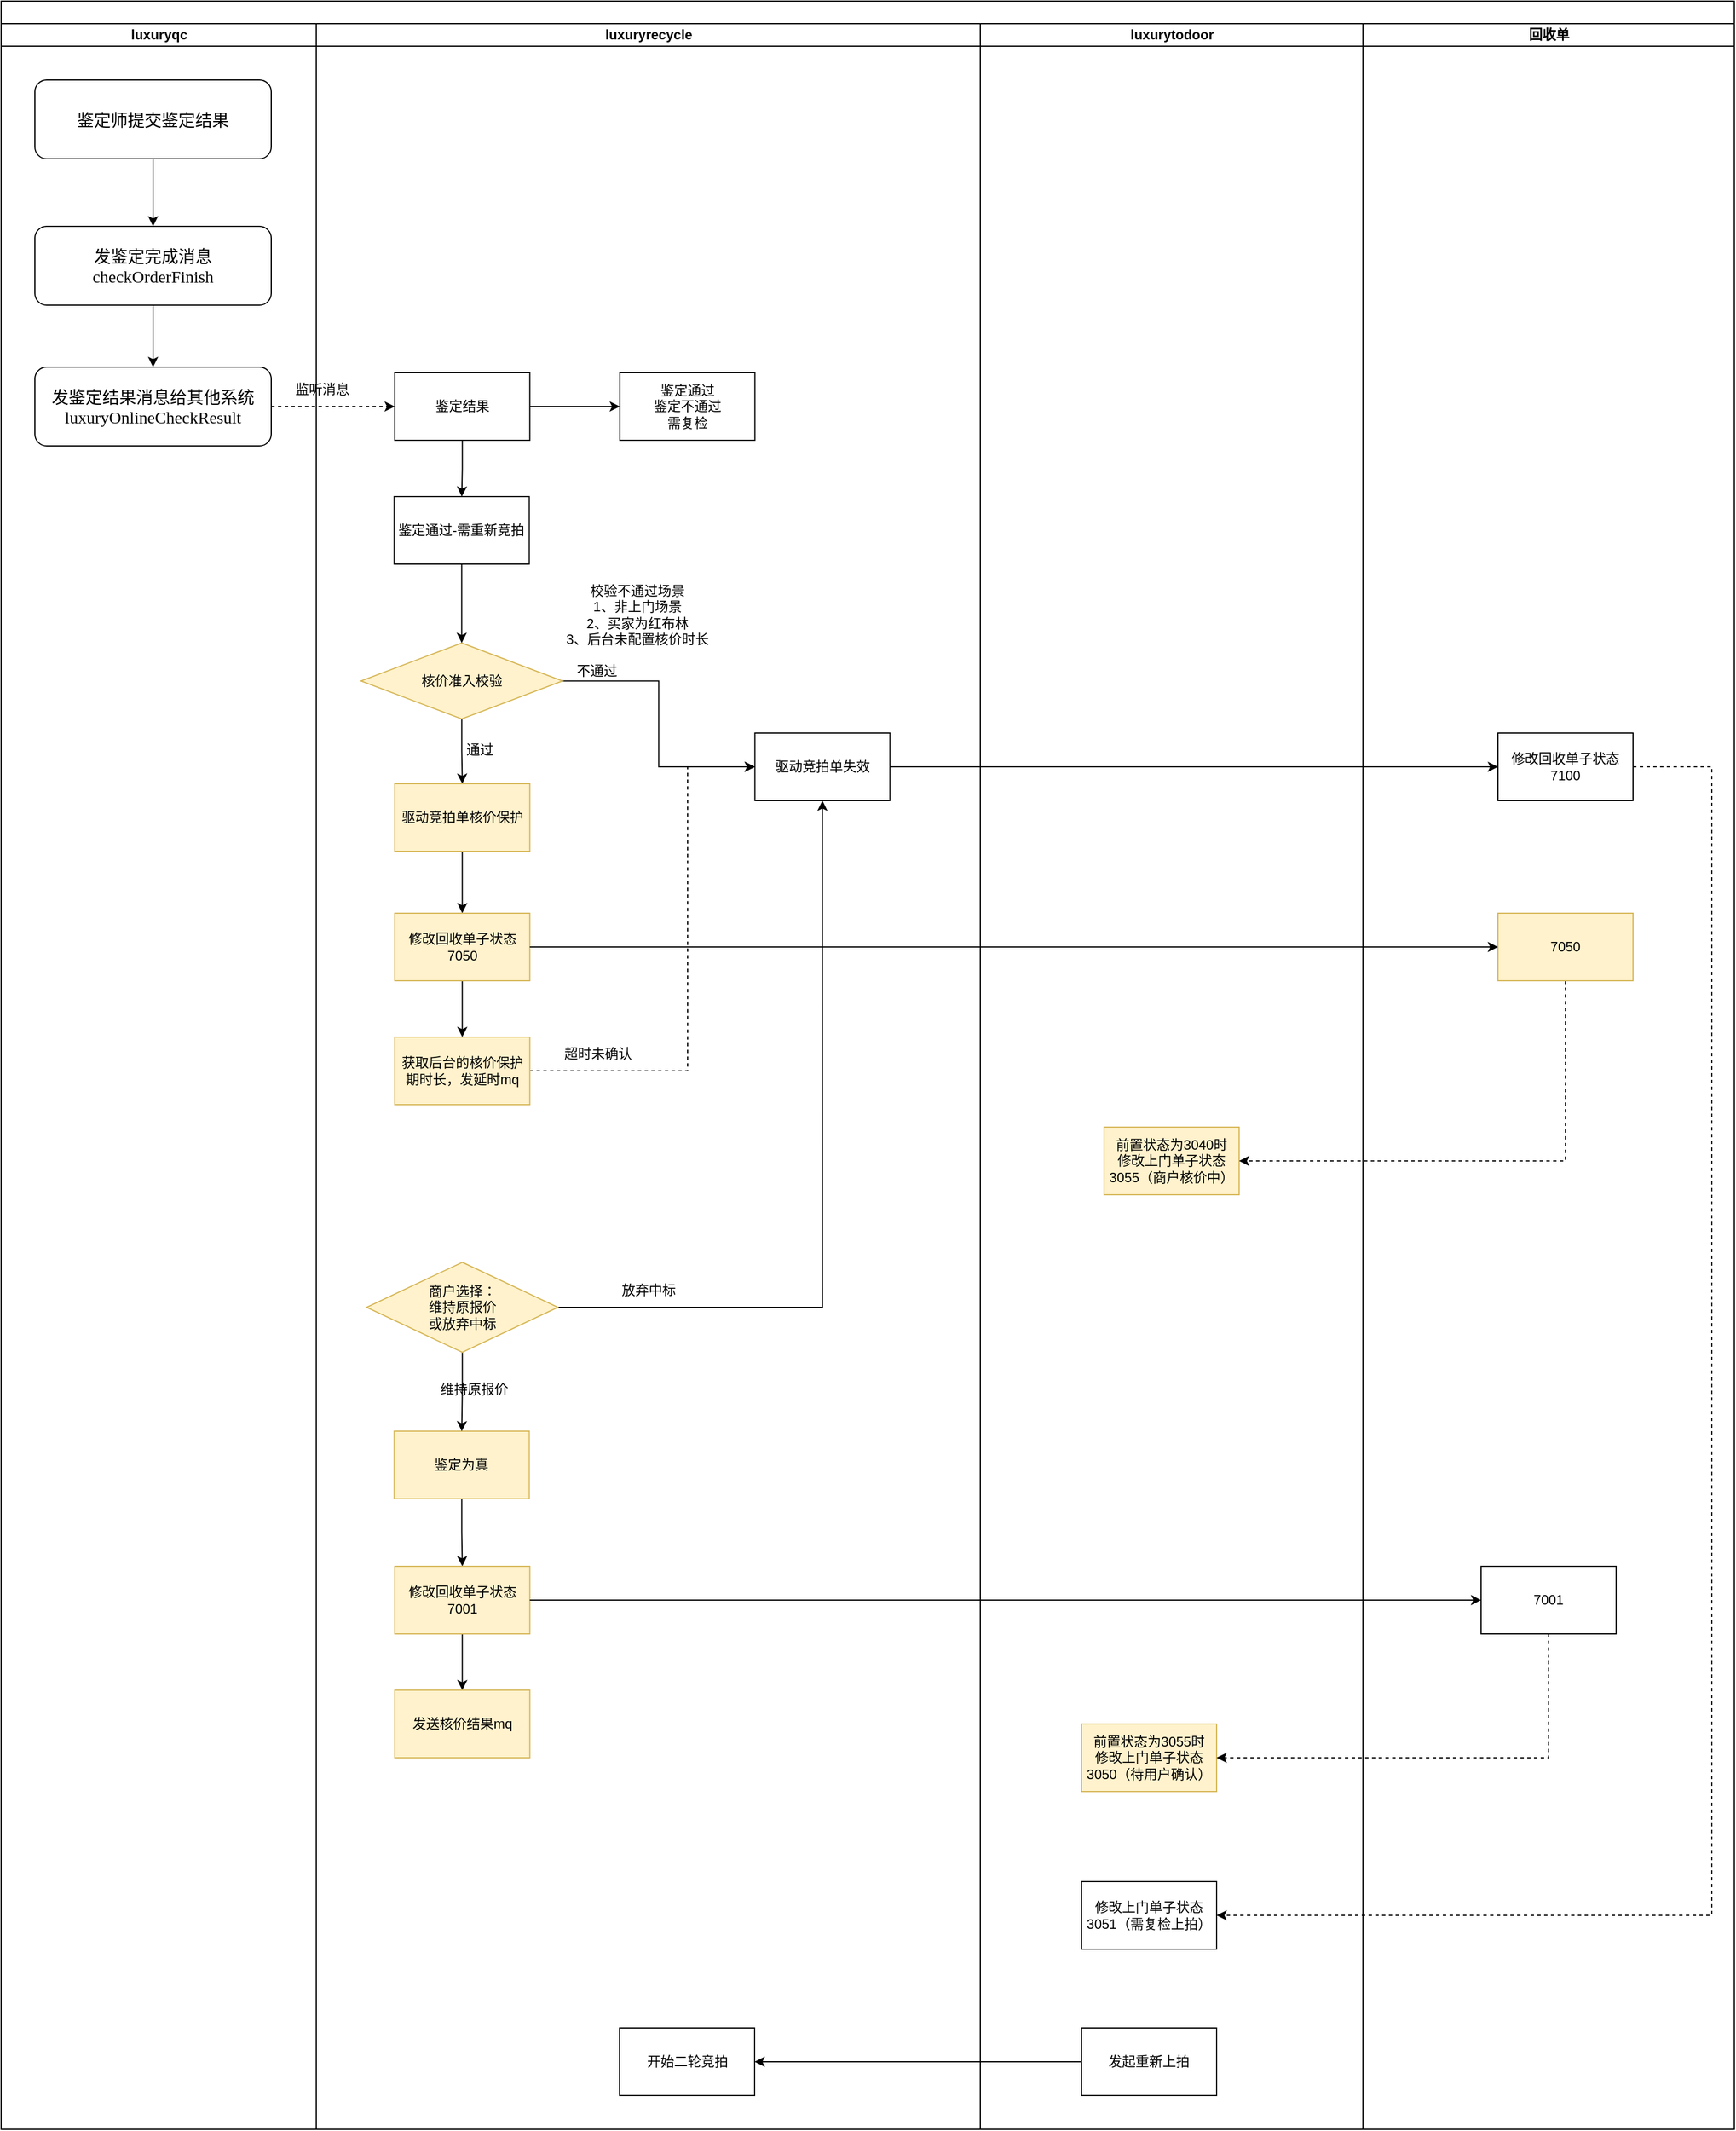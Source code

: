 <mxfile version="28.0.7">
  <diagram name="Page-1" id="74e2e168-ea6b-b213-b513-2b3c1d86103e">
    <mxGraphModel dx="4665" dy="1915" grid="1" gridSize="10" guides="1" tooltips="1" connect="1" arrows="1" fold="1" page="1" pageScale="1" pageWidth="1100" pageHeight="850" background="none" math="0" shadow="0">
      <root>
        <mxCell id="0" />
        <mxCell id="1" parent="0" />
        <mxCell id="77e6c97f196da883-1" value="" style="swimlane;html=1;childLayout=stackLayout;startSize=20;rounded=0;shadow=0;labelBackgroundColor=none;strokeWidth=1;fontFamily=Verdana;fontSize=8;align=center;" parent="1" vertex="1">
          <mxGeometry x="-130" y="30" width="1540" height="1890" as="geometry">
            <mxRectangle x="70" y="40" width="50" height="40" as="alternateBounds" />
          </mxGeometry>
        </mxCell>
        <mxCell id="CgRAZQXpNbJPGQv4JTm6-5" value="luxuryqc" style="swimlane;html=1;startSize=20;" parent="77e6c97f196da883-1" vertex="1">
          <mxGeometry y="20" width="280" height="1870" as="geometry" />
        </mxCell>
        <mxCell id="CgRAZQXpNbJPGQv4JTm6-13" value="" style="edgeStyle=orthogonalEdgeStyle;rounded=0;orthogonalLoop=1;jettySize=auto;html=1;" parent="CgRAZQXpNbJPGQv4JTm6-5" source="CgRAZQXpNbJPGQv4JTm6-8" target="CgRAZQXpNbJPGQv4JTm6-12" edge="1">
          <mxGeometry relative="1" as="geometry" />
        </mxCell>
        <mxCell id="CgRAZQXpNbJPGQv4JTm6-8" value="&lt;font style=&quot;font-size: 15px;&quot; face=&quot;Comic Sans MS&quot;&gt;鉴定师提交鉴定结果&lt;/font&gt;" style="rounded=1;whiteSpace=wrap;html=1;shadow=0;labelBackgroundColor=none;strokeWidth=1;fontFamily=Verdana;fontSize=8;align=center;" parent="CgRAZQXpNbJPGQv4JTm6-5" vertex="1">
          <mxGeometry x="30" y="50" width="210" height="70" as="geometry" />
        </mxCell>
        <mxCell id="CgRAZQXpNbJPGQv4JTm6-15" value="" style="edgeStyle=orthogonalEdgeStyle;rounded=0;orthogonalLoop=1;jettySize=auto;html=1;" parent="CgRAZQXpNbJPGQv4JTm6-5" source="CgRAZQXpNbJPGQv4JTm6-12" target="CgRAZQXpNbJPGQv4JTm6-14" edge="1">
          <mxGeometry relative="1" as="geometry" />
        </mxCell>
        <mxCell id="CgRAZQXpNbJPGQv4JTm6-12" value="&lt;font face=&quot;Comic Sans MS&quot;&gt;&lt;span style=&quot;font-size: 15px;&quot;&gt;发鉴定完成消息&lt;/span&gt;&lt;br&gt;&lt;span style=&quot;font-size: 15px;&quot;&gt;checkOrderFinish&lt;/span&gt;&lt;/font&gt;" style="rounded=1;whiteSpace=wrap;html=1;shadow=0;labelBackgroundColor=none;strokeWidth=1;fontFamily=Verdana;fontSize=8;align=center;" parent="CgRAZQXpNbJPGQv4JTm6-5" vertex="1">
          <mxGeometry x="30" y="180" width="210" height="70" as="geometry" />
        </mxCell>
        <mxCell id="CgRAZQXpNbJPGQv4JTm6-14" value="&lt;font face=&quot;Comic Sans MS&quot;&gt;&lt;span style=&quot;font-size: 15px;&quot;&gt;发鉴定结果消息给其他系统&lt;/span&gt;&lt;br&gt;&lt;span style=&quot;font-size: 15px;&quot;&gt;luxuryOnlineCheckResult&lt;/span&gt;&lt;/font&gt;" style="rounded=1;whiteSpace=wrap;html=1;shadow=0;labelBackgroundColor=none;strokeWidth=1;fontFamily=Verdana;fontSize=8;align=center;" parent="CgRAZQXpNbJPGQv4JTm6-5" vertex="1">
          <mxGeometry x="30" y="305" width="210" height="70" as="geometry" />
        </mxCell>
        <mxCell id="CgRAZQXpNbJPGQv4JTm6-4" value="luxuryrecycle" style="swimlane;html=1;startSize=20;" parent="77e6c97f196da883-1" vertex="1">
          <mxGeometry x="280" y="20" width="590" height="1870" as="geometry" />
        </mxCell>
        <mxCell id="CgRAZQXpNbJPGQv4JTm6-19" value="监听消息" style="text;html=1;align=center;verticalAlign=middle;resizable=0;points=[];autosize=1;strokeColor=none;fillColor=none;" parent="CgRAZQXpNbJPGQv4JTm6-4" vertex="1">
          <mxGeometry x="-30" y="310" width="70" height="30" as="geometry" />
        </mxCell>
        <mxCell id="QjMtK4b4pwI7S80n8QTU-24" style="edgeStyle=orthogonalEdgeStyle;rounded=0;orthogonalLoop=1;jettySize=auto;html=1;entryX=0;entryY=0.5;entryDx=0;entryDy=0;" parent="CgRAZQXpNbJPGQv4JTm6-4" source="CgRAZQXpNbJPGQv4JTm6-45" target="QjMtK4b4pwI7S80n8QTU-16" edge="1">
          <mxGeometry relative="1" as="geometry" />
        </mxCell>
        <mxCell id="-saduOvqw4z9s9LTAYkn-4" value="" style="edgeStyle=orthogonalEdgeStyle;rounded=0;orthogonalLoop=1;jettySize=auto;html=1;" parent="CgRAZQXpNbJPGQv4JTm6-4" source="CgRAZQXpNbJPGQv4JTm6-45" target="-saduOvqw4z9s9LTAYkn-3" edge="1">
          <mxGeometry relative="1" as="geometry" />
        </mxCell>
        <mxCell id="CgRAZQXpNbJPGQv4JTm6-45" value="核价准入校验" style="rhombus;whiteSpace=wrap;html=1;fillColor=#fff2cc;strokeColor=#d6b656;" parent="CgRAZQXpNbJPGQv4JTm6-4" vertex="1">
          <mxGeometry x="39.75" y="550" width="179" height="67.5" as="geometry" />
        </mxCell>
        <mxCell id="CgRAZQXpNbJPGQv4JTm6-98" value="超时未确认" style="text;html=1;align=center;verticalAlign=middle;resizable=0;points=[];autosize=1;strokeColor=none;fillColor=none;" parent="CgRAZQXpNbJPGQv4JTm6-4" vertex="1">
          <mxGeometry x="210" y="900" width="80" height="30" as="geometry" />
        </mxCell>
        <mxCell id="QjMtK4b4pwI7S80n8QTU-6" value="" style="edgeStyle=orthogonalEdgeStyle;rounded=0;orthogonalLoop=1;jettySize=auto;html=1;" parent="CgRAZQXpNbJPGQv4JTm6-4" source="QjMtK4b4pwI7S80n8QTU-1" target="QjMtK4b4pwI7S80n8QTU-5" edge="1">
          <mxGeometry relative="1" as="geometry" />
        </mxCell>
        <mxCell id="QjMtK4b4pwI7S80n8QTU-8" value="" style="edgeStyle=orthogonalEdgeStyle;rounded=0;orthogonalLoop=1;jettySize=auto;html=1;" parent="CgRAZQXpNbJPGQv4JTm6-4" source="QjMtK4b4pwI7S80n8QTU-1" target="QjMtK4b4pwI7S80n8QTU-7" edge="1">
          <mxGeometry relative="1" as="geometry" />
        </mxCell>
        <mxCell id="QjMtK4b4pwI7S80n8QTU-1" value="鉴定结果" style="whiteSpace=wrap;html=1;" parent="CgRAZQXpNbJPGQv4JTm6-4" vertex="1">
          <mxGeometry x="69.75" y="310" width="120" height="60" as="geometry" />
        </mxCell>
        <mxCell id="QjMtK4b4pwI7S80n8QTU-5" value="鉴定通过&lt;br&gt;鉴定不通过&lt;br&gt;需复检" style="whiteSpace=wrap;html=1;" parent="CgRAZQXpNbJPGQv4JTm6-4" vertex="1">
          <mxGeometry x="269.75" y="310" width="120" height="60" as="geometry" />
        </mxCell>
        <mxCell id="QjMtK4b4pwI7S80n8QTU-12" value="" style="edgeStyle=orthogonalEdgeStyle;rounded=0;orthogonalLoop=1;jettySize=auto;html=1;" parent="CgRAZQXpNbJPGQv4JTm6-4" source="QjMtK4b4pwI7S80n8QTU-7" target="CgRAZQXpNbJPGQv4JTm6-45" edge="1">
          <mxGeometry relative="1" as="geometry" />
        </mxCell>
        <mxCell id="QjMtK4b4pwI7S80n8QTU-7" value="鉴定通过-需重新竞拍" style="whiteSpace=wrap;html=1;" parent="CgRAZQXpNbJPGQv4JTm6-4" vertex="1">
          <mxGeometry x="69.25" y="420" width="120" height="60" as="geometry" />
        </mxCell>
        <mxCell id="QjMtK4b4pwI7S80n8QTU-11" value="不通过" style="text;html=1;align=center;verticalAlign=middle;resizable=0;points=[];autosize=1;strokeColor=none;fillColor=none;" parent="CgRAZQXpNbJPGQv4JTm6-4" vertex="1">
          <mxGeometry x="218.75" y="560" width="60" height="30" as="geometry" />
        </mxCell>
        <mxCell id="QjMtK4b4pwI7S80n8QTU-16" value="驱动竞拍单失效" style="whiteSpace=wrap;html=1;" parent="CgRAZQXpNbJPGQv4JTm6-4" vertex="1">
          <mxGeometry x="389.75" y="630" width="120" height="60" as="geometry" />
        </mxCell>
        <mxCell id="QjMtK4b4pwI7S80n8QTU-36" style="edgeStyle=orthogonalEdgeStyle;rounded=0;orthogonalLoop=1;jettySize=auto;html=1;entryX=0.5;entryY=1;entryDx=0;entryDy=0;exitX=1;exitY=0.5;exitDx=0;exitDy=0;" parent="CgRAZQXpNbJPGQv4JTm6-4" source="qKH2_BOYYmLdANCKaPFQ-11" target="QjMtK4b4pwI7S80n8QTU-16" edge="1">
          <mxGeometry relative="1" as="geometry">
            <mxPoint x="411.25" y="1400" as="sourcePoint" />
          </mxGeometry>
        </mxCell>
        <mxCell id="qKH2_BOYYmLdANCKaPFQ-7" value="" style="edgeStyle=orthogonalEdgeStyle;rounded=0;orthogonalLoop=1;jettySize=auto;html=1;" edge="1" parent="CgRAZQXpNbJPGQv4JTm6-4" source="QjMtK4b4pwI7S80n8QTU-25" target="qKH2_BOYYmLdANCKaPFQ-6">
          <mxGeometry relative="1" as="geometry" />
        </mxCell>
        <mxCell id="QjMtK4b4pwI7S80n8QTU-25" value="鉴定为真" style="whiteSpace=wrap;html=1;fillColor=#fff2cc;strokeColor=#d6b656;" parent="CgRAZQXpNbJPGQv4JTm6-4" vertex="1">
          <mxGeometry x="69.25" y="1250" width="120" height="60" as="geometry" />
        </mxCell>
        <mxCell id="QjMtK4b4pwI7S80n8QTU-37" value="放弃中标" style="text;html=1;align=center;verticalAlign=middle;resizable=0;points=[];autosize=1;strokeColor=none;fillColor=none;" parent="CgRAZQXpNbJPGQv4JTm6-4" vertex="1">
          <mxGeometry x="260" y="1110" width="70" height="30" as="geometry" />
        </mxCell>
        <mxCell id="-saduOvqw4z9s9LTAYkn-21" value="" style="edgeStyle=orthogonalEdgeStyle;rounded=0;orthogonalLoop=1;jettySize=auto;html=1;" parent="CgRAZQXpNbJPGQv4JTm6-4" source="-saduOvqw4z9s9LTAYkn-3" target="-saduOvqw4z9s9LTAYkn-20" edge="1">
          <mxGeometry relative="1" as="geometry" />
        </mxCell>
        <mxCell id="-saduOvqw4z9s9LTAYkn-3" value="驱动竞拍单核价保护" style="whiteSpace=wrap;html=1;fillColor=#fff2cc;strokeColor=#d6b656;" parent="CgRAZQXpNbJPGQv4JTm6-4" vertex="1">
          <mxGeometry x="69.75" y="675" width="120" height="60" as="geometry" />
        </mxCell>
        <mxCell id="-saduOvqw4z9s9LTAYkn-5" value="通过" style="text;html=1;align=center;verticalAlign=middle;resizable=0;points=[];autosize=1;strokeColor=none;fillColor=none;" parent="CgRAZQXpNbJPGQv4JTm6-4" vertex="1">
          <mxGeometry x="120" y="630" width="50" height="30" as="geometry" />
        </mxCell>
        <mxCell id="qKH2_BOYYmLdANCKaPFQ-4" value="" style="edgeStyle=orthogonalEdgeStyle;rounded=0;orthogonalLoop=1;jettySize=auto;html=1;" edge="1" parent="CgRAZQXpNbJPGQv4JTm6-4" source="-saduOvqw4z9s9LTAYkn-20" target="qKH2_BOYYmLdANCKaPFQ-2">
          <mxGeometry relative="1" as="geometry" />
        </mxCell>
        <mxCell id="-saduOvqw4z9s9LTAYkn-20" value="修改回收单子状态&lt;br&gt;7050" style="whiteSpace=wrap;html=1;fillColor=#fff2cc;strokeColor=#d6b656;" parent="CgRAZQXpNbJPGQv4JTm6-4" vertex="1">
          <mxGeometry x="69.75" y="790" width="120" height="60" as="geometry" />
        </mxCell>
        <mxCell id="qKH2_BOYYmLdANCKaPFQ-1" value="校验不通过场景&lt;br&gt;1、非上门场景&lt;br&gt;2、买家为红布林&lt;br&gt;3、后台未配置核价时长" style="text;html=1;align=center;verticalAlign=middle;resizable=0;points=[];autosize=1;strokeColor=none;fillColor=none;" vertex="1" parent="CgRAZQXpNbJPGQv4JTm6-4">
          <mxGeometry x="210" y="490" width="150" height="70" as="geometry" />
        </mxCell>
        <mxCell id="qKH2_BOYYmLdANCKaPFQ-3" style="edgeStyle=orthogonalEdgeStyle;rounded=0;orthogonalLoop=1;jettySize=auto;html=1;entryX=0;entryY=0.5;entryDx=0;entryDy=0;dashed=1;" edge="1" parent="CgRAZQXpNbJPGQv4JTm6-4" source="qKH2_BOYYmLdANCKaPFQ-2" target="QjMtK4b4pwI7S80n8QTU-16">
          <mxGeometry relative="1" as="geometry">
            <Array as="points">
              <mxPoint x="330" y="930" />
              <mxPoint x="330" y="660" />
            </Array>
          </mxGeometry>
        </mxCell>
        <mxCell id="qKH2_BOYYmLdANCKaPFQ-2" value="获取后台的核价保护期时长，发延时mq" style="whiteSpace=wrap;html=1;fillColor=#fff2cc;strokeColor=#d6b656;" vertex="1" parent="CgRAZQXpNbJPGQv4JTm6-4">
          <mxGeometry x="69.75" y="900" width="120" height="60" as="geometry" />
        </mxCell>
        <mxCell id="qKH2_BOYYmLdANCKaPFQ-15" value="" style="edgeStyle=orthogonalEdgeStyle;rounded=0;orthogonalLoop=1;jettySize=auto;html=1;" edge="1" parent="CgRAZQXpNbJPGQv4JTm6-4" source="qKH2_BOYYmLdANCKaPFQ-6" target="qKH2_BOYYmLdANCKaPFQ-14">
          <mxGeometry relative="1" as="geometry" />
        </mxCell>
        <mxCell id="qKH2_BOYYmLdANCKaPFQ-6" value="修改回收单子状态&lt;br&gt;7001" style="whiteSpace=wrap;html=1;fillColor=#fff2cc;strokeColor=#d6b656;" vertex="1" parent="CgRAZQXpNbJPGQv4JTm6-4">
          <mxGeometry x="69.76" y="1370" width="120" height="60" as="geometry" />
        </mxCell>
        <mxCell id="qKH2_BOYYmLdANCKaPFQ-12" value="" style="edgeStyle=orthogonalEdgeStyle;rounded=0;orthogonalLoop=1;jettySize=auto;html=1;" edge="1" parent="CgRAZQXpNbJPGQv4JTm6-4" source="qKH2_BOYYmLdANCKaPFQ-11" target="QjMtK4b4pwI7S80n8QTU-25">
          <mxGeometry relative="1" as="geometry" />
        </mxCell>
        <mxCell id="qKH2_BOYYmLdANCKaPFQ-11" value="商户选择：&lt;br&gt;维持原报价&lt;div&gt;或&lt;span style=&quot;background-color: transparent; color: light-dark(rgb(0, 0, 0), rgb(255, 255, 255));&quot;&gt;放弃中标&lt;/span&gt;&lt;/div&gt;" style="rhombus;whiteSpace=wrap;html=1;fillColor=#fff2cc;strokeColor=#d6b656;" vertex="1" parent="CgRAZQXpNbJPGQv4JTm6-4">
          <mxGeometry x="44.76" y="1100" width="170" height="80" as="geometry" />
        </mxCell>
        <mxCell id="qKH2_BOYYmLdANCKaPFQ-14" value="发送核价结果mq" style="whiteSpace=wrap;html=1;fillColor=#fff2cc;strokeColor=#d6b656;" vertex="1" parent="CgRAZQXpNbJPGQv4JTm6-4">
          <mxGeometry x="69.76" y="1480" width="120" height="60" as="geometry" />
        </mxCell>
        <mxCell id="77e6c97f196da883-2" value="luxurytodoor" style="swimlane;html=1;startSize=20;" parent="77e6c97f196da883-1" vertex="1">
          <mxGeometry x="870" y="20" width="340" height="1870" as="geometry" />
        </mxCell>
        <mxCell id="-saduOvqw4z9s9LTAYkn-12" value="修改上门单子状态&lt;br&gt;3051（需复检上拍）" style="whiteSpace=wrap;html=1;" parent="77e6c97f196da883-2" vertex="1">
          <mxGeometry x="90" y="1650" width="120" height="60" as="geometry" />
        </mxCell>
        <mxCell id="-saduOvqw4z9s9LTAYkn-14" value="前置状态为3040时&lt;br&gt;修改上门单子状态&lt;br&gt;3055（商户核价中）" style="whiteSpace=wrap;html=1;fillColor=#fff2cc;strokeColor=#d6b656;" parent="77e6c97f196da883-2" vertex="1">
          <mxGeometry x="110" y="980" width="120" height="60" as="geometry" />
        </mxCell>
        <mxCell id="CgRAZQXpNbJPGQv4JTm6-43" value="开始二轮竞拍" style="whiteSpace=wrap;html=1;" parent="77e6c97f196da883-2" vertex="1">
          <mxGeometry x="-320.5" y="1780" width="120" height="60" as="geometry" />
        </mxCell>
        <mxCell id="CgRAZQXpNbJPGQv4JTm6-38" value="发起重新上拍" style="whiteSpace=wrap;html=1;" parent="77e6c97f196da883-2" vertex="1">
          <mxGeometry x="90.0" y="1780" width="120" height="60" as="geometry" />
        </mxCell>
        <mxCell id="CgRAZQXpNbJPGQv4JTm6-44" style="edgeStyle=orthogonalEdgeStyle;rounded=0;orthogonalLoop=1;jettySize=auto;html=1;" parent="77e6c97f196da883-2" source="CgRAZQXpNbJPGQv4JTm6-38" target="CgRAZQXpNbJPGQv4JTm6-43" edge="1">
          <mxGeometry relative="1" as="geometry" />
        </mxCell>
        <mxCell id="77e6c97f196da883-33" style="edgeStyle=orthogonalEdgeStyle;rounded=1;html=1;labelBackgroundColor=none;startArrow=none;startFill=0;startSize=5;endArrow=classicThin;endFill=1;endSize=5;jettySize=auto;orthogonalLoop=1;strokeWidth=1;fontFamily=Verdana;fontSize=8" parent="77e6c97f196da883-1" edge="1">
          <mxGeometry relative="1" as="geometry" />
        </mxCell>
        <mxCell id="77e6c97f196da883-39" style="edgeStyle=orthogonalEdgeStyle;rounded=1;html=1;labelBackgroundColor=none;startArrow=none;startFill=0;startSize=5;endArrow=classicThin;endFill=1;endSize=5;jettySize=auto;orthogonalLoop=1;strokeWidth=1;fontFamily=Verdana;fontSize=8" parent="77e6c97f196da883-1" edge="1">
          <mxGeometry relative="1" as="geometry" />
        </mxCell>
        <mxCell id="77e6c97f196da883-40" style="edgeStyle=orthogonalEdgeStyle;rounded=1;html=1;labelBackgroundColor=none;startArrow=none;startFill=0;startSize=5;endArrow=classicThin;endFill=1;endSize=5;jettySize=auto;orthogonalLoop=1;strokeWidth=1;fontFamily=Verdana;fontSize=8" parent="77e6c97f196da883-1" edge="1">
          <mxGeometry relative="1" as="geometry">
            <mxPoint x="830" y="690" as="targetPoint" />
          </mxGeometry>
        </mxCell>
        <mxCell id="107ba76e4e335f99-1" style="edgeStyle=orthogonalEdgeStyle;rounded=1;html=1;labelBackgroundColor=none;startArrow=none;startFill=0;startSize=5;endArrow=classicThin;endFill=1;endSize=5;jettySize=auto;orthogonalLoop=1;strokeWidth=1;fontFamily=Verdana;fontSize=8" parent="77e6c97f196da883-1" edge="1">
          <mxGeometry relative="1" as="geometry" />
        </mxCell>
        <mxCell id="107ba76e4e335f99-2" style="edgeStyle=orthogonalEdgeStyle;rounded=1;html=1;labelBackgroundColor=none;startArrow=none;startFill=0;startSize=5;endArrow=classicThin;endFill=1;endSize=5;jettySize=auto;orthogonalLoop=1;strokeWidth=1;fontFamily=Verdana;fontSize=8" parent="77e6c97f196da883-1" edge="1">
          <mxGeometry relative="1" as="geometry">
            <Array as="points">
              <mxPoint x="660" y="610" />
              <mxPoint x="660" y="550" />
              <mxPoint x="400" y="550" />
            </Array>
          </mxGeometry>
        </mxCell>
        <mxCell id="107ba76e4e335f99-3" style="edgeStyle=orthogonalEdgeStyle;rounded=1;html=1;labelBackgroundColor=none;startArrow=none;startFill=0;startSize=5;endArrow=classicThin;endFill=1;endSize=5;jettySize=auto;orthogonalLoop=1;strokeColor=#000000;strokeWidth=1;fontFamily=Verdana;fontSize=8;fontColor=#000000;" parent="77e6c97f196da883-1" edge="1">
          <mxGeometry relative="1" as="geometry" />
        </mxCell>
        <mxCell id="107ba76e4e335f99-6" style="edgeStyle=orthogonalEdgeStyle;rounded=1;html=1;labelBackgroundColor=none;startArrow=none;startFill=0;startSize=5;endArrow=classicThin;endFill=1;endSize=5;jettySize=auto;orthogonalLoop=1;strokeWidth=1;fontFamily=Verdana;fontSize=8" parent="77e6c97f196da883-1" edge="1">
          <mxGeometry relative="1" as="geometry" />
        </mxCell>
        <mxCell id="QjMtK4b4pwI7S80n8QTU-2" style="edgeStyle=orthogonalEdgeStyle;rounded=0;orthogonalLoop=1;jettySize=auto;html=1;exitX=1;exitY=0.5;exitDx=0;exitDy=0;entryX=0;entryY=0.5;entryDx=0;entryDy=0;dashed=1;" parent="77e6c97f196da883-1" source="CgRAZQXpNbJPGQv4JTm6-14" target="QjMtK4b4pwI7S80n8QTU-1" edge="1">
          <mxGeometry relative="1" as="geometry" />
        </mxCell>
        <mxCell id="QjMtK4b4pwI7S80n8QTU-22" style="edgeStyle=orthogonalEdgeStyle;rounded=0;orthogonalLoop=1;jettySize=auto;html=1;entryX=0;entryY=0.5;entryDx=0;entryDy=0;" parent="77e6c97f196da883-1" source="QjMtK4b4pwI7S80n8QTU-16" target="QjMtK4b4pwI7S80n8QTU-9" edge="1">
          <mxGeometry relative="1" as="geometry" />
        </mxCell>
        <mxCell id="-saduOvqw4z9s9LTAYkn-13" value="" style="edgeStyle=orthogonalEdgeStyle;rounded=0;orthogonalLoop=1;jettySize=auto;html=1;entryX=1;entryY=0.5;entryDx=0;entryDy=0;exitX=1;exitY=0.5;exitDx=0;exitDy=0;dashed=1;" parent="77e6c97f196da883-1" source="QjMtK4b4pwI7S80n8QTU-9" target="-saduOvqw4z9s9LTAYkn-12" edge="1">
          <mxGeometry relative="1" as="geometry">
            <Array as="points">
              <mxPoint x="1520" y="680" />
              <mxPoint x="1520" y="1700" />
            </Array>
          </mxGeometry>
        </mxCell>
        <mxCell id="-saduOvqw4z9s9LTAYkn-15" value="" style="edgeStyle=orthogonalEdgeStyle;rounded=0;orthogonalLoop=1;jettySize=auto;html=1;entryX=1;entryY=0.5;entryDx=0;entryDy=0;exitX=0.5;exitY=1;exitDx=0;exitDy=0;dashed=1;" parent="77e6c97f196da883-1" source="CgRAZQXpNbJPGQv4JTm6-23" target="-saduOvqw4z9s9LTAYkn-14" edge="1">
          <mxGeometry relative="1" as="geometry" />
        </mxCell>
        <mxCell id="-saduOvqw4z9s9LTAYkn-9" value="回收单" style="swimlane;html=1;startSize=20;" parent="77e6c97f196da883-1" vertex="1">
          <mxGeometry x="1210" y="20" width="330" height="1870" as="geometry" />
        </mxCell>
        <mxCell id="QjMtK4b4pwI7S80n8QTU-9" value="修改回收单子状态&lt;br&gt;7100" style="whiteSpace=wrap;html=1;" parent="-saduOvqw4z9s9LTAYkn-9" vertex="1">
          <mxGeometry x="120" y="630" width="120" height="60" as="geometry" />
        </mxCell>
        <mxCell id="CgRAZQXpNbJPGQv4JTm6-23" value="7050" style="whiteSpace=wrap;html=1;fillColor=#fff2cc;strokeColor=#d6b656;" parent="-saduOvqw4z9s9LTAYkn-9" vertex="1">
          <mxGeometry x="120" y="790" width="120" height="60" as="geometry" />
        </mxCell>
        <mxCell id="-saduOvqw4z9s9LTAYkn-10" value="&lt;div&gt;前置状态为3055时&lt;/div&gt;修改上门单子状态&lt;br&gt;3050（待用户确认）" style="whiteSpace=wrap;html=1;fillColor=#fff2cc;strokeColor=#d6b656;" parent="-saduOvqw4z9s9LTAYkn-9" vertex="1">
          <mxGeometry x="-250" y="1510" width="120" height="60" as="geometry" />
        </mxCell>
        <mxCell id="-saduOvqw4z9s9LTAYkn-11" value="" style="edgeStyle=orthogonalEdgeStyle;rounded=0;orthogonalLoop=1;jettySize=auto;html=1;entryX=1;entryY=0.5;entryDx=0;entryDy=0;exitX=0.5;exitY=1;exitDx=0;exitDy=0;dashed=1;" parent="-saduOvqw4z9s9LTAYkn-9" source="-saduOvqw4z9s9LTAYkn-7" target="-saduOvqw4z9s9LTAYkn-10" edge="1">
          <mxGeometry relative="1" as="geometry" />
        </mxCell>
        <mxCell id="-saduOvqw4z9s9LTAYkn-7" value="7001" style="whiteSpace=wrap;html=1;" parent="-saduOvqw4z9s9LTAYkn-9" vertex="1">
          <mxGeometry x="105" y="1370" width="120" height="60" as="geometry" />
        </mxCell>
        <mxCell id="qKH2_BOYYmLdANCKaPFQ-5" style="edgeStyle=orthogonalEdgeStyle;rounded=0;orthogonalLoop=1;jettySize=auto;html=1;entryX=0;entryY=0.5;entryDx=0;entryDy=0;" edge="1" parent="77e6c97f196da883-1" source="-saduOvqw4z9s9LTAYkn-20" target="CgRAZQXpNbJPGQv4JTm6-23">
          <mxGeometry relative="1" as="geometry" />
        </mxCell>
        <mxCell id="qKH2_BOYYmLdANCKaPFQ-17" style="edgeStyle=orthogonalEdgeStyle;rounded=0;orthogonalLoop=1;jettySize=auto;html=1;" edge="1" parent="77e6c97f196da883-1" source="qKH2_BOYYmLdANCKaPFQ-6" target="-saduOvqw4z9s9LTAYkn-7">
          <mxGeometry relative="1" as="geometry" />
        </mxCell>
        <mxCell id="qKH2_BOYYmLdANCKaPFQ-13" value="维持原报价" style="text;html=1;align=center;verticalAlign=middle;resizable=0;points=[];autosize=1;strokeColor=none;fillColor=none;" vertex="1" parent="1">
          <mxGeometry x="250" y="1248" width="80" height="30" as="geometry" />
        </mxCell>
      </root>
    </mxGraphModel>
  </diagram>
</mxfile>
